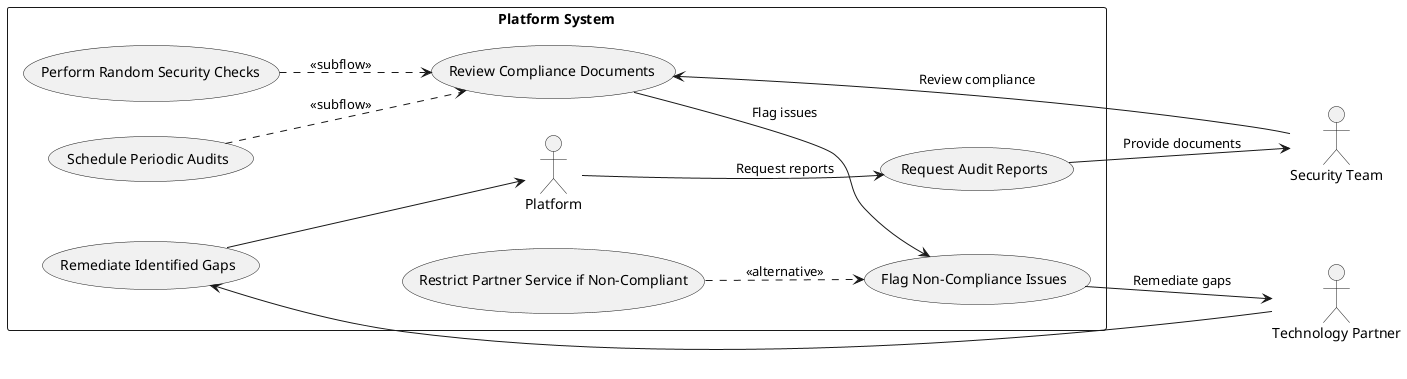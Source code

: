 @startuml
left to right direction

actor "Technology Partner" as Partner
actor "Security Team" as Security

rectangle "Platform System" {
    actor Platform

    usecase "Request Audit Reports" as UC1
    usecase "Review Compliance Documents" as UC2
    usecase "Flag Non-Compliance Issues" as UC3
    usecase "Remediate Identified Gaps" as UC4
    usecase "Schedule Periodic Audits" as UC5
    usecase "Perform Random Security Checks" as UC6
    usecase "Restrict Partner Service if Non-Compliant" as UC7
}

' Main Flow
Platform --> UC1 : "Request reports"
UC1 --> Security : "Provide documents"
Security --> UC2 : "Review compliance"
UC2 --> UC3 : "Flag issues"
UC3 --> Partner : "Remediate gaps"
UC4 --> Platform

' Subflows
UC5 ..> UC2 : <<subflow>>
UC6 ..> UC2 : <<subflow>>

' Alternative Flow
UC7 ..> UC3 : <<alternative>>

Partner --> UC4

@enduml
